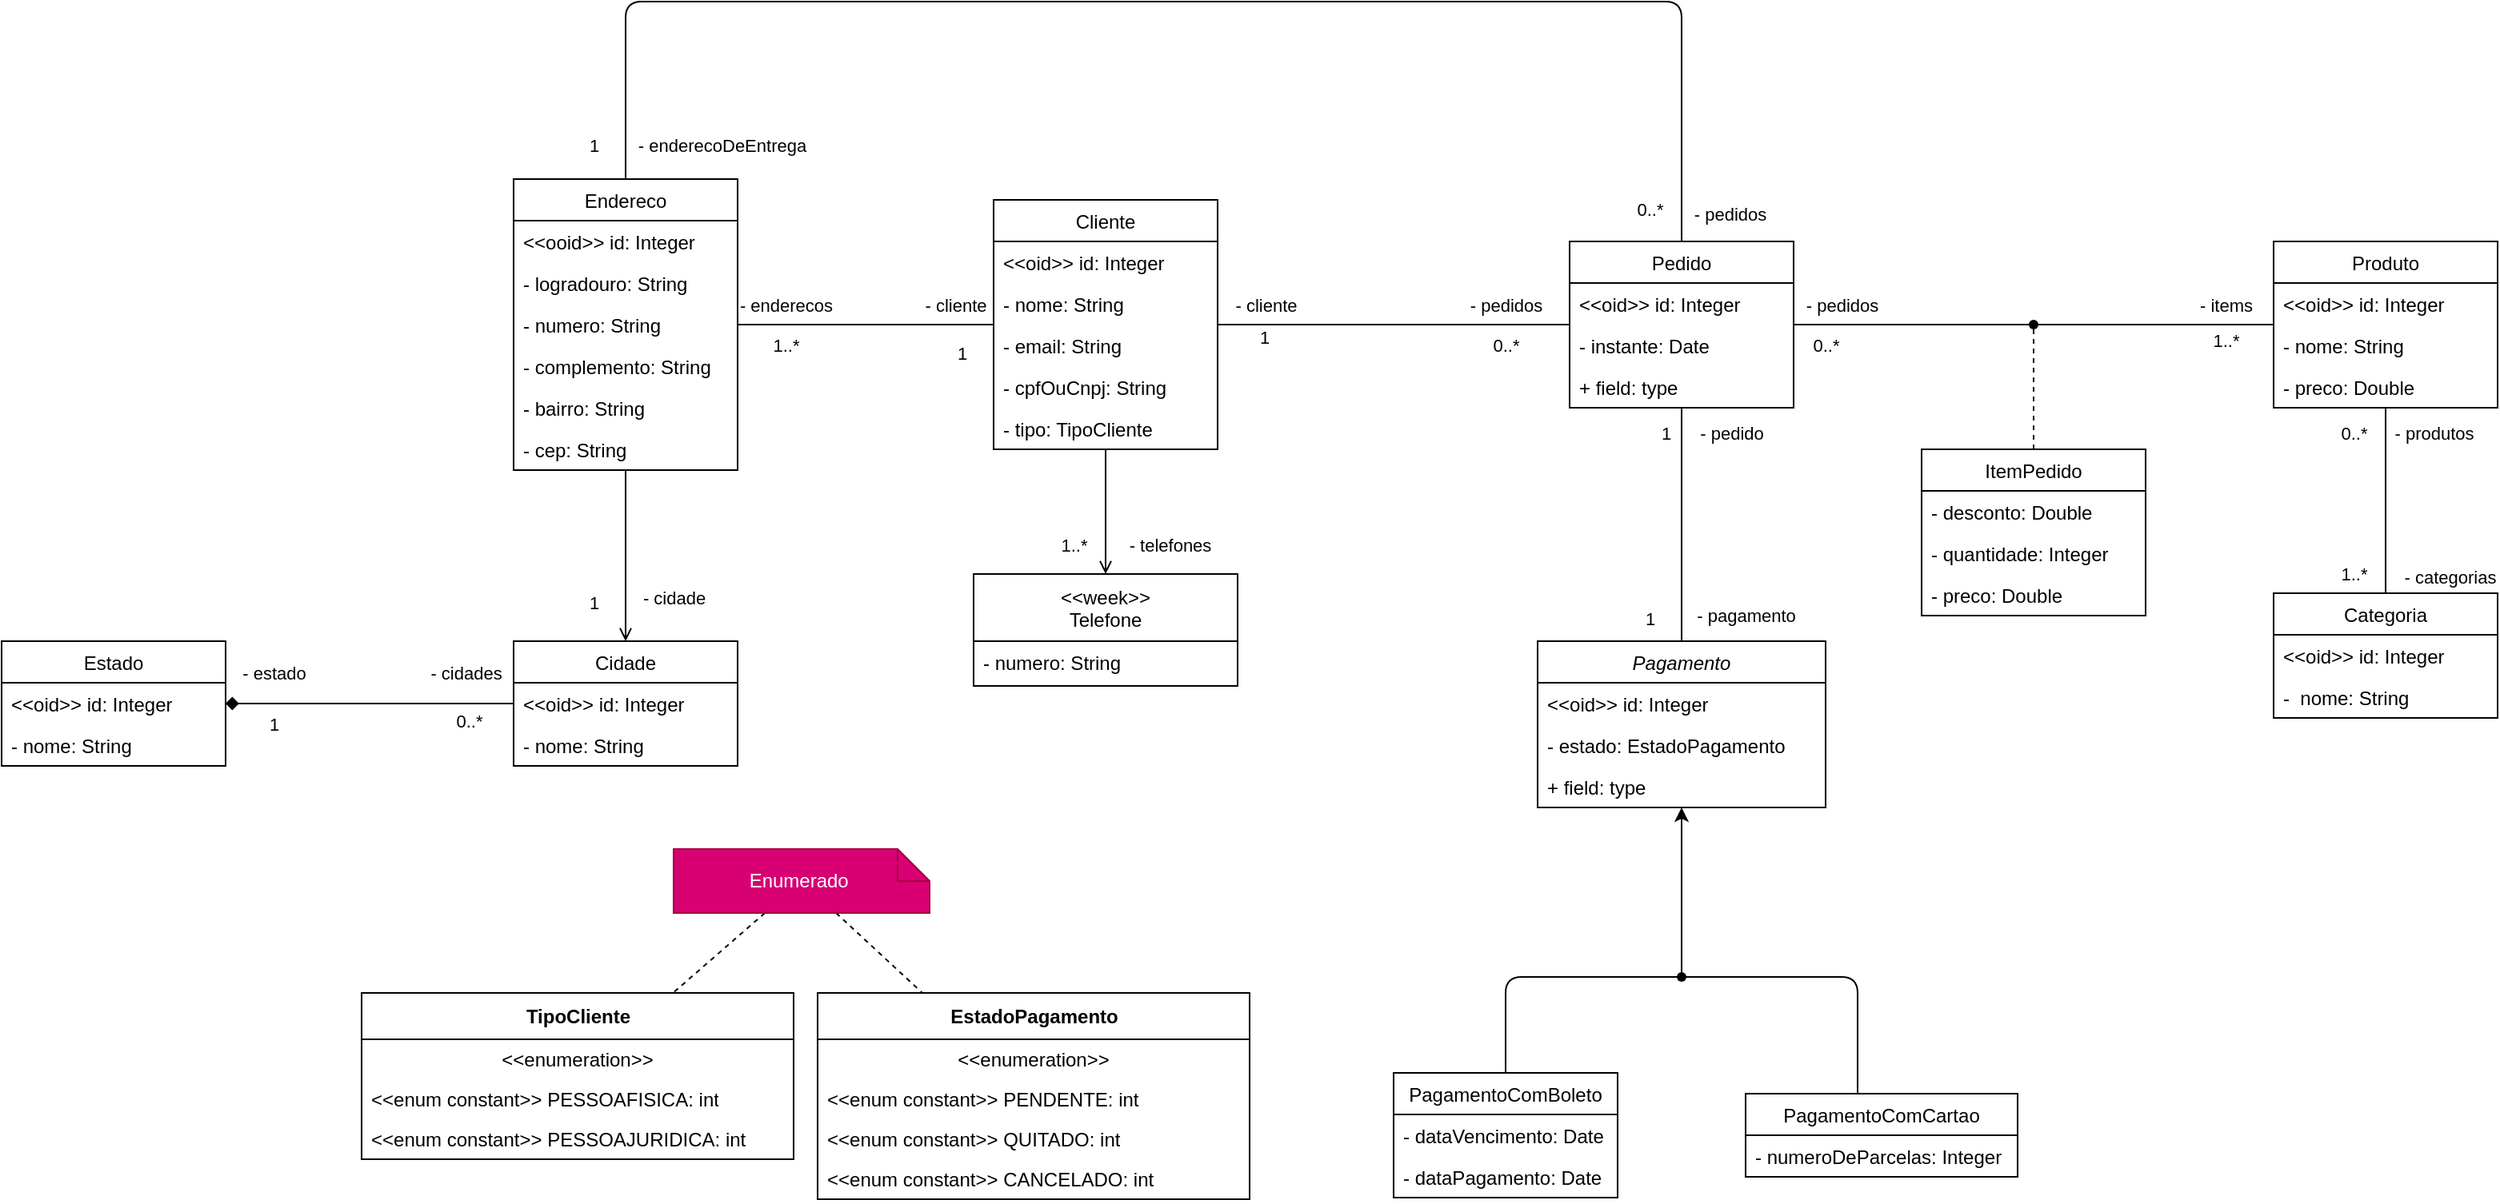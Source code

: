 <mxfile>
    <diagram id="sCmOxleBfpJv9MgLt6SQ" name="Page-1">
        <mxGraphModel dx="2032" dy="867" grid="1" gridSize="10" guides="1" tooltips="1" connect="1" arrows="1" fold="1" page="0" pageScale="1" pageWidth="1100" pageHeight="850" math="0" shadow="0">
            <root>
                <mxCell id="0"/>
                <mxCell id="1" parent="0"/>
                <mxCell id="15" style="edgeStyle=none;html=1;endArrow=none;endFill=0;" parent="1" source="2" target="14" edge="1">
                    <mxGeometry relative="1" as="geometry"/>
                </mxCell>
                <mxCell id="37" value="0..*" style="edgeLabel;html=1;align=center;verticalAlign=middle;resizable=0;points=[];" parent="15" vertex="1" connectable="0">
                    <mxGeometry x="-0.787" y="-1" relative="1" as="geometry">
                        <mxPoint x="4" y="12" as="offset"/>
                    </mxGeometry>
                </mxCell>
                <mxCell id="38" value="- pedidos" style="edgeLabel;html=1;align=center;verticalAlign=middle;resizable=0;points=[];" parent="15" vertex="1" connectable="0">
                    <mxGeometry x="-0.787" y="1" relative="1" as="geometry">
                        <mxPoint x="14" y="-11" as="offset"/>
                    </mxGeometry>
                </mxCell>
                <mxCell id="83" style="edgeStyle=orthogonalEdgeStyle;html=1;endArrow=none;endFill=0;" parent="1" source="2" target="55" edge="1">
                    <mxGeometry relative="1" as="geometry">
                        <Array as="points">
                            <mxPoint x="150" y="-70"/>
                            <mxPoint x="-510" y="-70"/>
                        </Array>
                    </mxGeometry>
                </mxCell>
                <mxCell id="84" value="1" style="edgeLabel;html=1;align=center;verticalAlign=middle;resizable=0;points=[];" parent="83" vertex="1" connectable="0">
                    <mxGeometry x="0.967" y="2" relative="1" as="geometry">
                        <mxPoint x="-22" y="-6" as="offset"/>
                    </mxGeometry>
                </mxCell>
                <mxCell id="85" value="- enderecoDeEntrega" style="edgeLabel;html=1;align=center;verticalAlign=middle;resizable=0;points=[];" parent="83" vertex="1" connectable="0">
                    <mxGeometry x="0.959" y="2" relative="1" as="geometry">
                        <mxPoint x="58" y="-2" as="offset"/>
                    </mxGeometry>
                </mxCell>
                <mxCell id="86" value="0..*" style="edgeLabel;html=1;align=center;verticalAlign=middle;resizable=0;points=[];" parent="83" vertex="1" connectable="0">
                    <mxGeometry x="-0.957" relative="1" as="geometry">
                        <mxPoint x="-20" as="offset"/>
                    </mxGeometry>
                </mxCell>
                <mxCell id="87" value="- pedidos" style="edgeLabel;html=1;align=center;verticalAlign=middle;resizable=0;points=[];" parent="83" vertex="1" connectable="0">
                    <mxGeometry x="-0.963" y="-2" relative="1" as="geometry">
                        <mxPoint x="28" as="offset"/>
                    </mxGeometry>
                </mxCell>
                <mxCell id="2" value="Pedido" style="swimlane;fontStyle=0;childLayout=stackLayout;horizontal=1;startSize=26;fillColor=none;horizontalStack=0;resizeParent=1;resizeParentMax=0;resizeLast=0;collapsible=1;marginBottom=0;" parent="1" vertex="1">
                    <mxGeometry x="80" y="80" width="140" height="104" as="geometry"/>
                </mxCell>
                <mxCell id="3" value="&lt;&lt;oid&gt;&gt; id: Integer" style="text;strokeColor=none;fillColor=none;align=left;verticalAlign=top;spacingLeft=4;spacingRight=4;overflow=hidden;rotatable=0;points=[[0,0.5],[1,0.5]];portConstraint=eastwest;" parent="2" vertex="1">
                    <mxGeometry y="26" width="140" height="26" as="geometry"/>
                </mxCell>
                <mxCell id="4" value="- instante: Date" style="text;strokeColor=none;fillColor=none;align=left;verticalAlign=top;spacingLeft=4;spacingRight=4;overflow=hidden;rotatable=0;points=[[0,0.5],[1,0.5]];portConstraint=eastwest;" parent="2" vertex="1">
                    <mxGeometry y="52" width="140" height="26" as="geometry"/>
                </mxCell>
                <mxCell id="5" value="+ field: type" style="text;strokeColor=none;fillColor=none;align=left;verticalAlign=top;spacingLeft=4;spacingRight=4;overflow=hidden;rotatable=0;points=[[0,0.5],[1,0.5]];portConstraint=eastwest;" parent="2" vertex="1">
                    <mxGeometry y="78" width="140" height="26" as="geometry"/>
                </mxCell>
                <mxCell id="16" style="edgeStyle=none;html=1;entryX=0.8;entryY=0.5;entryDx=0;entryDy=0;entryPerimeter=0;endArrow=none;endFill=0;" parent="1" source="6" target="14" edge="1">
                    <mxGeometry relative="1" as="geometry"/>
                </mxCell>
                <mxCell id="39" value="1..*" style="edgeLabel;html=1;align=center;verticalAlign=middle;resizable=0;points=[];" parent="16" vertex="1" connectable="0">
                    <mxGeometry x="-0.733" y="-1" relative="1" as="geometry">
                        <mxPoint x="-10" y="11" as="offset"/>
                    </mxGeometry>
                </mxCell>
                <mxCell id="40" value="- items" style="edgeLabel;html=1;align=center;verticalAlign=middle;resizable=0;points=[];" parent="16" vertex="1" connectable="0">
                    <mxGeometry x="-0.373" y="-3" relative="1" as="geometry">
                        <mxPoint x="17" y="-9" as="offset"/>
                    </mxGeometry>
                </mxCell>
                <mxCell id="23" style="edgeStyle=none;html=1;endArrow=none;endFill=0;" parent="1" source="6" target="19" edge="1">
                    <mxGeometry relative="1" as="geometry"/>
                </mxCell>
                <mxCell id="24" value="1..*" style="edgeLabel;html=1;align=center;verticalAlign=middle;resizable=0;points=[];" parent="23" vertex="1" connectable="0">
                    <mxGeometry x="0.759" relative="1" as="geometry">
                        <mxPoint x="-20" y="2" as="offset"/>
                    </mxGeometry>
                </mxCell>
                <mxCell id="25" value="- categorias" style="edgeLabel;html=1;align=center;verticalAlign=middle;resizable=0;points=[];" parent="23" vertex="1" connectable="0">
                    <mxGeometry x="0.517" y="1" relative="1" as="geometry">
                        <mxPoint x="39" y="18" as="offset"/>
                    </mxGeometry>
                </mxCell>
                <mxCell id="26" value="0..*" style="edgeLabel;html=1;align=center;verticalAlign=middle;resizable=0;points=[];" parent="23" vertex="1" connectable="0">
                    <mxGeometry x="-0.724" relative="1" as="geometry">
                        <mxPoint x="-20" as="offset"/>
                    </mxGeometry>
                </mxCell>
                <mxCell id="27" value="- produtos" style="edgeLabel;html=1;align=center;verticalAlign=middle;resizable=0;points=[];" parent="23" vertex="1" connectable="0">
                    <mxGeometry x="-0.672" y="5" relative="1" as="geometry">
                        <mxPoint x="25" y="-3" as="offset"/>
                    </mxGeometry>
                </mxCell>
                <mxCell id="6" value="Produto" style="swimlane;fontStyle=0;childLayout=stackLayout;horizontal=1;startSize=26;fillColor=none;horizontalStack=0;resizeParent=1;resizeParentMax=0;resizeLast=0;collapsible=1;marginBottom=0;" parent="1" vertex="1">
                    <mxGeometry x="520" y="80" width="140" height="104" as="geometry"/>
                </mxCell>
                <mxCell id="7" value="&lt;&lt;oid&gt;&gt; id: Integer" style="text;strokeColor=none;fillColor=none;align=left;verticalAlign=top;spacingLeft=4;spacingRight=4;overflow=hidden;rotatable=0;points=[[0,0.5],[1,0.5]];portConstraint=eastwest;" parent="6" vertex="1">
                    <mxGeometry y="26" width="140" height="26" as="geometry"/>
                </mxCell>
                <mxCell id="8" value="- nome: String" style="text;strokeColor=none;fillColor=none;align=left;verticalAlign=top;spacingLeft=4;spacingRight=4;overflow=hidden;rotatable=0;points=[[0,0.5],[1,0.5]];portConstraint=eastwest;" parent="6" vertex="1">
                    <mxGeometry y="52" width="140" height="26" as="geometry"/>
                </mxCell>
                <mxCell id="9" value="- preco: Double" style="text;strokeColor=none;fillColor=none;align=left;verticalAlign=top;spacingLeft=4;spacingRight=4;overflow=hidden;rotatable=0;points=[[0,0.5],[1,0.5]];portConstraint=eastwest;" parent="6" vertex="1">
                    <mxGeometry y="78" width="140" height="26" as="geometry"/>
                </mxCell>
                <mxCell id="17" style="edgeStyle=none;html=1;entryX=0.4;entryY=0.75;entryDx=0;entryDy=0;entryPerimeter=0;endArrow=none;endFill=0;dashed=1;" parent="1" source="10" target="14" edge="1">
                    <mxGeometry relative="1" as="geometry"/>
                </mxCell>
                <mxCell id="10" value="ItemPedido" style="swimlane;fontStyle=0;childLayout=stackLayout;horizontal=1;startSize=26;fillColor=none;horizontalStack=0;resizeParent=1;resizeParentMax=0;resizeLast=0;collapsible=1;marginBottom=0;" parent="1" vertex="1">
                    <mxGeometry x="300" y="210" width="140" height="104" as="geometry"/>
                </mxCell>
                <mxCell id="11" value="- desconto: Double" style="text;strokeColor=none;fillColor=none;align=left;verticalAlign=top;spacingLeft=4;spacingRight=4;overflow=hidden;rotatable=0;points=[[0,0.5],[1,0.5]];portConstraint=eastwest;" parent="10" vertex="1">
                    <mxGeometry y="26" width="140" height="26" as="geometry"/>
                </mxCell>
                <mxCell id="18" value="- quantidade: Integer" style="text;strokeColor=none;fillColor=none;align=left;verticalAlign=top;spacingLeft=4;spacingRight=4;overflow=hidden;rotatable=0;points=[[0,0.5],[1,0.5]];portConstraint=eastwest;" parent="10" vertex="1">
                    <mxGeometry y="52" width="140" height="26" as="geometry"/>
                </mxCell>
                <mxCell id="112" value="- preco: Double" style="text;strokeColor=none;fillColor=none;align=left;verticalAlign=top;spacingLeft=4;spacingRight=4;overflow=hidden;rotatable=0;points=[[0,0.5],[1,0.5]];portConstraint=eastwest;" parent="10" vertex="1">
                    <mxGeometry y="78" width="140" height="26" as="geometry"/>
                </mxCell>
                <mxCell id="14" value="" style="shape=waypoint;sketch=0;fillStyle=solid;size=6;pointerEvents=1;points=[];fillColor=none;resizable=0;rotatable=0;perimeter=centerPerimeter;snapToPoint=1;" parent="1" vertex="1">
                    <mxGeometry x="360" y="122" width="20" height="20" as="geometry"/>
                </mxCell>
                <mxCell id="19" value="Categoria" style="swimlane;fontStyle=0;childLayout=stackLayout;horizontal=1;startSize=26;fillColor=none;horizontalStack=0;resizeParent=1;resizeParentMax=0;resizeLast=0;collapsible=1;marginBottom=0;" parent="1" vertex="1">
                    <mxGeometry x="520" y="300" width="140" height="78" as="geometry"/>
                </mxCell>
                <mxCell id="20" value="&lt;&lt;oid&gt;&gt; id: Integer" style="text;strokeColor=none;fillColor=none;align=left;verticalAlign=top;spacingLeft=4;spacingRight=4;overflow=hidden;rotatable=0;points=[[0,0.5],[1,0.5]];portConstraint=eastwest;" parent="19" vertex="1">
                    <mxGeometry y="26" width="140" height="26" as="geometry"/>
                </mxCell>
                <mxCell id="21" value="-  nome: String" style="text;strokeColor=none;fillColor=none;align=left;verticalAlign=top;spacingLeft=4;spacingRight=4;overflow=hidden;rotatable=0;points=[[0,0.5],[1,0.5]];portConstraint=eastwest;" parent="19" vertex="1">
                    <mxGeometry y="52" width="140" height="26" as="geometry"/>
                </mxCell>
                <mxCell id="32" style="edgeStyle=none;html=1;endArrow=none;endFill=0;" parent="1" source="28" target="2" edge="1">
                    <mxGeometry relative="1" as="geometry"/>
                </mxCell>
                <mxCell id="33" value="0..*" style="edgeLabel;html=1;align=center;verticalAlign=middle;resizable=0;points=[];" parent="32" vertex="1" connectable="0">
                    <mxGeometry x="0.636" relative="1" as="geometry">
                        <mxPoint y="13" as="offset"/>
                    </mxGeometry>
                </mxCell>
                <mxCell id="34" value="- pedidos" style="edgeLabel;html=1;align=center;verticalAlign=middle;resizable=0;points=[];" parent="32" vertex="1" connectable="0">
                    <mxGeometry x="0.636" y="3" relative="1" as="geometry">
                        <mxPoint y="-9" as="offset"/>
                    </mxGeometry>
                </mxCell>
                <mxCell id="35" value="- cliente" style="edgeLabel;html=1;align=center;verticalAlign=middle;resizable=0;points=[];" parent="32" vertex="1" connectable="0">
                    <mxGeometry x="-0.864" y="-1" relative="1" as="geometry">
                        <mxPoint x="15" y="-13" as="offset"/>
                    </mxGeometry>
                </mxCell>
                <mxCell id="36" value="1" style="edgeLabel;html=1;align=center;verticalAlign=middle;resizable=0;points=[];" parent="32" vertex="1" connectable="0">
                    <mxGeometry x="-0.736" relative="1" as="geometry">
                        <mxPoint y="8" as="offset"/>
                    </mxGeometry>
                </mxCell>
                <mxCell id="51" style="edgeStyle=none;html=1;endArrow=open;endFill=0;" parent="1" source="28" target="47" edge="1">
                    <mxGeometry relative="1" as="geometry"/>
                </mxCell>
                <mxCell id="53" value="- telefones" style="edgeLabel;html=1;align=center;verticalAlign=middle;resizable=0;points=[];" parent="51" vertex="1" connectable="0">
                    <mxGeometry x="0.641" y="2" relative="1" as="geometry">
                        <mxPoint x="38" y="-4" as="offset"/>
                    </mxGeometry>
                </mxCell>
                <mxCell id="54" value="1..*" style="edgeLabel;html=1;align=center;verticalAlign=middle;resizable=0;points=[];" parent="51" vertex="1" connectable="0">
                    <mxGeometry x="0.333" y="2" relative="1" as="geometry">
                        <mxPoint x="-22" y="8" as="offset"/>
                    </mxGeometry>
                </mxCell>
                <mxCell id="62" style="edgeStyle=none;html=1;endArrow=none;endFill=0;" parent="1" source="28" target="55" edge="1">
                    <mxGeometry relative="1" as="geometry"/>
                </mxCell>
                <mxCell id="79" value="1..*" style="edgeLabel;html=1;align=center;verticalAlign=middle;resizable=0;points=[];" parent="62" vertex="1" connectable="0">
                    <mxGeometry x="0.787" y="1" relative="1" as="geometry">
                        <mxPoint x="13" y="12" as="offset"/>
                    </mxGeometry>
                </mxCell>
                <mxCell id="80" value="- enderecos" style="edgeLabel;html=1;align=center;verticalAlign=middle;resizable=0;points=[];" parent="62" vertex="1" connectable="0">
                    <mxGeometry x="0.762" y="-2" relative="1" as="geometry">
                        <mxPoint x="11" y="-10" as="offset"/>
                    </mxGeometry>
                </mxCell>
                <mxCell id="81" value="1" style="edgeLabel;html=1;align=center;verticalAlign=middle;resizable=0;points=[];" parent="62" vertex="1" connectable="0">
                    <mxGeometry x="-0.75" y="2" relative="1" as="geometry">
                        <mxPoint y="16" as="offset"/>
                    </mxGeometry>
                </mxCell>
                <mxCell id="82" value="- cliente" style="edgeLabel;html=1;align=center;verticalAlign=middle;resizable=0;points=[];" parent="62" vertex="1" connectable="0">
                    <mxGeometry x="-0.7" y="2" relative="1" as="geometry">
                        <mxPoint y="-14" as="offset"/>
                    </mxGeometry>
                </mxCell>
                <mxCell id="28" value="Cliente" style="swimlane;fontStyle=0;childLayout=stackLayout;horizontal=1;startSize=26;fillColor=none;horizontalStack=0;resizeParent=1;resizeParentMax=0;resizeLast=0;collapsible=1;marginBottom=0;" parent="1" vertex="1">
                    <mxGeometry x="-280" y="54" width="140" height="156" as="geometry"/>
                </mxCell>
                <mxCell id="29" value="&lt;&lt;oid&gt;&gt; id: Integer" style="text;strokeColor=none;fillColor=none;align=left;verticalAlign=top;spacingLeft=4;spacingRight=4;overflow=hidden;rotatable=0;points=[[0,0.5],[1,0.5]];portConstraint=eastwest;" parent="28" vertex="1">
                    <mxGeometry y="26" width="140" height="26" as="geometry"/>
                </mxCell>
                <mxCell id="30" value="- nome: String" style="text;strokeColor=none;fillColor=none;align=left;verticalAlign=top;spacingLeft=4;spacingRight=4;overflow=hidden;rotatable=0;points=[[0,0.5],[1,0.5]];portConstraint=eastwest;" parent="28" vertex="1">
                    <mxGeometry y="52" width="140" height="26" as="geometry"/>
                </mxCell>
                <mxCell id="31" value="- email: String" style="text;strokeColor=none;fillColor=none;align=left;verticalAlign=top;spacingLeft=4;spacingRight=4;overflow=hidden;rotatable=0;points=[[0,0.5],[1,0.5]];portConstraint=eastwest;" parent="28" vertex="1">
                    <mxGeometry y="78" width="140" height="26" as="geometry"/>
                </mxCell>
                <mxCell id="42" value="- cpfOuCnpj: String" style="text;strokeColor=none;fillColor=none;align=left;verticalAlign=top;spacingLeft=4;spacingRight=4;overflow=hidden;rotatable=0;points=[[0,0.5],[1,0.5]];portConstraint=eastwest;" parent="28" vertex="1">
                    <mxGeometry y="104" width="140" height="26" as="geometry"/>
                </mxCell>
                <mxCell id="41" value="- tipo: TipoCliente" style="text;strokeColor=none;fillColor=none;align=left;verticalAlign=top;spacingLeft=4;spacingRight=4;overflow=hidden;rotatable=0;points=[[0,0.5],[1,0.5]];portConstraint=eastwest;" parent="28" vertex="1">
                    <mxGeometry y="130" width="140" height="26" as="geometry"/>
                </mxCell>
                <mxCell id="43" value="TipoCliente" style="swimlane;fontStyle=1;align=center;verticalAlign=middle;childLayout=stackLayout;horizontal=1;startSize=29;horizontalStack=0;resizeParent=1;resizeParentMax=0;resizeLast=0;collapsible=0;marginBottom=0;html=1;" parent="1" vertex="1">
                    <mxGeometry x="-675" y="550" width="270" height="104" as="geometry"/>
                </mxCell>
                <mxCell id="44" value="&amp;lt;&amp;lt;enumeration&amp;gt;&amp;gt;" style="text;html=1;strokeColor=none;fillColor=none;align=center;verticalAlign=middle;spacingLeft=4;spacingRight=4;overflow=hidden;rotatable=0;points=[[0,0.5],[1,0.5]];portConstraint=eastwest;" parent="43" vertex="1">
                    <mxGeometry y="29" width="270" height="25" as="geometry"/>
                </mxCell>
                <mxCell id="45" value="&amp;lt;&amp;lt;enum constant&amp;gt;&amp;gt; PESSOAFISICA: int" style="text;html=1;strokeColor=none;fillColor=none;align=left;verticalAlign=middle;spacingLeft=4;spacingRight=4;overflow=hidden;rotatable=0;points=[[0,0.5],[1,0.5]];portConstraint=eastwest;" parent="43" vertex="1">
                    <mxGeometry y="54" width="270" height="25" as="geometry"/>
                </mxCell>
                <mxCell id="46" value="&amp;lt;&amp;lt;enum constant&amp;gt;&amp;gt; PESSOAJURIDICA: int" style="text;html=1;strokeColor=none;fillColor=none;align=left;verticalAlign=middle;spacingLeft=4;spacingRight=4;overflow=hidden;rotatable=0;points=[[0,0.5],[1,0.5]];portConstraint=eastwest;" parent="43" vertex="1">
                    <mxGeometry y="79" width="270" height="25" as="geometry"/>
                </mxCell>
                <mxCell id="47" value="&lt;&lt;week&gt;&gt;&#10;Telefone" style="swimlane;fontStyle=0;childLayout=stackLayout;horizontal=1;startSize=42;fillColor=none;horizontalStack=0;resizeParent=1;resizeParentMax=0;resizeLast=0;collapsible=1;marginBottom=0;" parent="1" vertex="1">
                    <mxGeometry x="-292.5" y="288" width="165" height="70" as="geometry"/>
                </mxCell>
                <mxCell id="48" value="- numero: String" style="text;strokeColor=none;fillColor=none;align=left;verticalAlign=top;spacingLeft=4;spacingRight=4;overflow=hidden;rotatable=0;points=[[0,0.5],[1,0.5]];portConstraint=eastwest;" parent="47" vertex="1">
                    <mxGeometry y="42" width="165" height="28" as="geometry"/>
                </mxCell>
                <mxCell id="70" style="edgeStyle=none;html=1;endArrow=open;endFill=0;" parent="1" source="55" target="63" edge="1">
                    <mxGeometry relative="1" as="geometry"/>
                </mxCell>
                <mxCell id="73" value="1" style="edgeLabel;html=1;align=center;verticalAlign=middle;resizable=0;points=[];" parent="70" vertex="1" connectable="0">
                    <mxGeometry x="0.551" relative="1" as="geometry">
                        <mxPoint x="-20" as="offset"/>
                    </mxGeometry>
                </mxCell>
                <mxCell id="74" value="- cidade" style="edgeLabel;html=1;align=center;verticalAlign=middle;resizable=0;points=[];" parent="70" vertex="1" connectable="0">
                    <mxGeometry x="0.495" y="2" relative="1" as="geometry">
                        <mxPoint x="28" as="offset"/>
                    </mxGeometry>
                </mxCell>
                <mxCell id="55" value="Endereco" style="swimlane;fontStyle=0;childLayout=stackLayout;horizontal=1;startSize=26;fillColor=none;horizontalStack=0;resizeParent=1;resizeParentMax=0;resizeLast=0;collapsible=1;marginBottom=0;" parent="1" vertex="1">
                    <mxGeometry x="-580" y="41" width="140" height="182" as="geometry"/>
                </mxCell>
                <mxCell id="56" value="&lt;&lt;ooid&gt;&gt; id: Integer" style="text;strokeColor=none;fillColor=none;align=left;verticalAlign=top;spacingLeft=4;spacingRight=4;overflow=hidden;rotatable=0;points=[[0,0.5],[1,0.5]];portConstraint=eastwest;" parent="55" vertex="1">
                    <mxGeometry y="26" width="140" height="26" as="geometry"/>
                </mxCell>
                <mxCell id="57" value="- logradouro: String" style="text;strokeColor=none;fillColor=none;align=left;verticalAlign=top;spacingLeft=4;spacingRight=4;overflow=hidden;rotatable=0;points=[[0,0.5],[1,0.5]];portConstraint=eastwest;" parent="55" vertex="1">
                    <mxGeometry y="52" width="140" height="26" as="geometry"/>
                </mxCell>
                <mxCell id="58" value="- numero: String" style="text;strokeColor=none;fillColor=none;align=left;verticalAlign=top;spacingLeft=4;spacingRight=4;overflow=hidden;rotatable=0;points=[[0,0.5],[1,0.5]];portConstraint=eastwest;" parent="55" vertex="1">
                    <mxGeometry y="78" width="140" height="26" as="geometry"/>
                </mxCell>
                <mxCell id="61" value="- complemento: String" style="text;strokeColor=none;fillColor=none;align=left;verticalAlign=top;spacingLeft=4;spacingRight=4;overflow=hidden;rotatable=0;points=[[0,0.5],[1,0.5]];portConstraint=eastwest;" parent="55" vertex="1">
                    <mxGeometry y="104" width="140" height="26" as="geometry"/>
                </mxCell>
                <mxCell id="60" value="- bairro: String" style="text;strokeColor=none;fillColor=none;align=left;verticalAlign=top;spacingLeft=4;spacingRight=4;overflow=hidden;rotatable=0;points=[[0,0.5],[1,0.5]];portConstraint=eastwest;" parent="55" vertex="1">
                    <mxGeometry y="130" width="140" height="26" as="geometry"/>
                </mxCell>
                <mxCell id="59" value="- cep: String" style="text;strokeColor=none;fillColor=none;align=left;verticalAlign=top;spacingLeft=4;spacingRight=4;overflow=hidden;rotatable=0;points=[[0,0.5],[1,0.5]];portConstraint=eastwest;" parent="55" vertex="1">
                    <mxGeometry y="156" width="140" height="26" as="geometry"/>
                </mxCell>
                <mxCell id="72" style="edgeStyle=none;html=1;endArrow=diamond;endFill=1;" parent="1" source="63" target="67" edge="1">
                    <mxGeometry relative="1" as="geometry"/>
                </mxCell>
                <mxCell id="75" value="1" style="edgeLabel;html=1;align=center;verticalAlign=middle;resizable=0;points=[];" parent="72" vertex="1" connectable="0">
                    <mxGeometry x="0.822" y="4" relative="1" as="geometry">
                        <mxPoint x="14" y="9" as="offset"/>
                    </mxGeometry>
                </mxCell>
                <mxCell id="76" value="- estado" style="edgeLabel;html=1;align=center;verticalAlign=middle;resizable=0;points=[];" parent="72" vertex="1" connectable="0">
                    <mxGeometry x="0.756" y="2" relative="1" as="geometry">
                        <mxPoint x="8" y="-21" as="offset"/>
                    </mxGeometry>
                </mxCell>
                <mxCell id="77" value="- cidades" style="edgeLabel;html=1;align=center;verticalAlign=middle;resizable=0;points=[];" parent="72" vertex="1" connectable="0">
                    <mxGeometry x="-0.789" y="1" relative="1" as="geometry">
                        <mxPoint x="-11" y="-20" as="offset"/>
                    </mxGeometry>
                </mxCell>
                <mxCell id="78" value="0..*" style="edgeLabel;html=1;align=center;verticalAlign=middle;resizable=0;points=[];" parent="72" vertex="1" connectable="0">
                    <mxGeometry x="-0.689" y="2" relative="1" as="geometry">
                        <mxPoint y="9" as="offset"/>
                    </mxGeometry>
                </mxCell>
                <mxCell id="63" value="Cidade" style="swimlane;fontStyle=0;childLayout=stackLayout;horizontal=1;startSize=26;fillColor=none;horizontalStack=0;resizeParent=1;resizeParentMax=0;resizeLast=0;collapsible=1;marginBottom=0;" parent="1" vertex="1">
                    <mxGeometry x="-580" y="330" width="140" height="78" as="geometry"/>
                </mxCell>
                <mxCell id="64" value="&lt;&lt;oid&gt;&gt; id: Integer" style="text;strokeColor=none;fillColor=none;align=left;verticalAlign=top;spacingLeft=4;spacingRight=4;overflow=hidden;rotatable=0;points=[[0,0.5],[1,0.5]];portConstraint=eastwest;" parent="63" vertex="1">
                    <mxGeometry y="26" width="140" height="26" as="geometry"/>
                </mxCell>
                <mxCell id="65" value="- nome: String" style="text;strokeColor=none;fillColor=none;align=left;verticalAlign=top;spacingLeft=4;spacingRight=4;overflow=hidden;rotatable=0;points=[[0,0.5],[1,0.5]];portConstraint=eastwest;" parent="63" vertex="1">
                    <mxGeometry y="52" width="140" height="26" as="geometry"/>
                </mxCell>
                <mxCell id="67" value="Estado" style="swimlane;fontStyle=0;childLayout=stackLayout;horizontal=1;startSize=26;fillColor=none;horizontalStack=0;resizeParent=1;resizeParentMax=0;resizeLast=0;collapsible=1;marginBottom=0;" parent="1" vertex="1">
                    <mxGeometry x="-900" y="330" width="140" height="78" as="geometry"/>
                </mxCell>
                <mxCell id="68" value="&lt;&lt;oid&gt;&gt; id: Integer" style="text;strokeColor=none;fillColor=none;align=left;verticalAlign=top;spacingLeft=4;spacingRight=4;overflow=hidden;rotatable=0;points=[[0,0.5],[1,0.5]];portConstraint=eastwest;" parent="67" vertex="1">
                    <mxGeometry y="26" width="140" height="26" as="geometry"/>
                </mxCell>
                <mxCell id="69" value="- nome: String" style="text;strokeColor=none;fillColor=none;align=left;verticalAlign=top;spacingLeft=4;spacingRight=4;overflow=hidden;rotatable=0;points=[[0,0.5],[1,0.5]];portConstraint=eastwest;" parent="67" vertex="1">
                    <mxGeometry y="52" width="140" height="26" as="geometry"/>
                </mxCell>
                <mxCell id="90" style="html=1;endArrow=none;endFill=0;dashed=1;" parent="1" source="89" target="43" edge="1">
                    <mxGeometry relative="1" as="geometry"/>
                </mxCell>
                <mxCell id="117" style="html=1;endArrow=none;endFill=0;dashed=1;" parent="1" source="89" target="113" edge="1">
                    <mxGeometry relative="1" as="geometry"/>
                </mxCell>
                <mxCell id="89" value="Enumerado&amp;nbsp;" style="shape=note;size=20;whiteSpace=wrap;html=1;fillColor=#d80073;fontColor=#ffffff;strokeColor=#A50040;" parent="1" vertex="1">
                    <mxGeometry x="-480" y="460" width="160" height="40" as="geometry"/>
                </mxCell>
                <mxCell id="95" style="edgeStyle=none;html=1;endArrow=none;endFill=0;" parent="1" source="91" target="2" edge="1">
                    <mxGeometry relative="1" as="geometry"/>
                </mxCell>
                <mxCell id="96" value="1" style="edgeLabel;html=1;align=center;verticalAlign=middle;resizable=0;points=[];" parent="95" vertex="1" connectable="0">
                    <mxGeometry x="0.814" y="-2" relative="1" as="geometry">
                        <mxPoint x="-12" y="2" as="offset"/>
                    </mxGeometry>
                </mxCell>
                <mxCell id="97" value="- pedido" style="edgeLabel;html=1;align=center;verticalAlign=middle;resizable=0;points=[];" parent="95" vertex="1" connectable="0">
                    <mxGeometry x="0.79" y="-2" relative="1" as="geometry">
                        <mxPoint x="29" as="offset"/>
                    </mxGeometry>
                </mxCell>
                <mxCell id="98" value="1" style="edgeLabel;html=1;align=center;verticalAlign=middle;resizable=0;points=[];" parent="95" vertex="1" connectable="0">
                    <mxGeometry x="-0.808" relative="1" as="geometry">
                        <mxPoint x="-20" as="offset"/>
                    </mxGeometry>
                </mxCell>
                <mxCell id="99" value="- pagamento" style="edgeLabel;html=1;align=center;verticalAlign=middle;resizable=0;points=[];" parent="95" vertex="1" connectable="0">
                    <mxGeometry x="-0.781" y="-1" relative="1" as="geometry">
                        <mxPoint x="39" as="offset"/>
                    </mxGeometry>
                </mxCell>
                <mxCell id="91" value="Pagamento" style="swimlane;fontStyle=2;childLayout=stackLayout;horizontal=1;startSize=26;fillColor=none;horizontalStack=0;resizeParent=1;resizeParentMax=0;resizeLast=0;collapsible=1;marginBottom=0;" parent="1" vertex="1">
                    <mxGeometry x="60" y="330" width="180" height="104" as="geometry"/>
                </mxCell>
                <mxCell id="92" value="&lt;&lt;oid&gt;&gt; id: Integer" style="text;strokeColor=none;fillColor=none;align=left;verticalAlign=top;spacingLeft=4;spacingRight=4;overflow=hidden;rotatable=0;points=[[0,0.5],[1,0.5]];portConstraint=eastwest;" parent="91" vertex="1">
                    <mxGeometry y="26" width="180" height="26" as="geometry"/>
                </mxCell>
                <mxCell id="93" value="- estado: EstadoPagamento" style="text;strokeColor=none;fillColor=none;align=left;verticalAlign=top;spacingLeft=4;spacingRight=4;overflow=hidden;rotatable=0;points=[[0,0.5],[1,0.5]];portConstraint=eastwest;" parent="91" vertex="1">
                    <mxGeometry y="52" width="180" height="26" as="geometry"/>
                </mxCell>
                <mxCell id="94" value="+ field: type" style="text;strokeColor=none;fillColor=none;align=left;verticalAlign=top;spacingLeft=4;spacingRight=4;overflow=hidden;rotatable=0;points=[[0,0.5],[1,0.5]];portConstraint=eastwest;" parent="91" vertex="1">
                    <mxGeometry y="78" width="180" height="26" as="geometry"/>
                </mxCell>
                <mxCell id="111" style="edgeStyle=none;html=1;endArrow=classic;endFill=1;" parent="1" source="100" target="91" edge="1">
                    <mxGeometry relative="1" as="geometry"/>
                </mxCell>
                <mxCell id="100" value="" style="shape=waypoint;sketch=0;fillStyle=solid;size=6;pointerEvents=1;points=[];fillColor=none;resizable=0;rotatable=0;perimeter=centerPerimeter;snapToPoint=1;" parent="1" vertex="1">
                    <mxGeometry x="140" y="530" width="20" height="20" as="geometry"/>
                </mxCell>
                <mxCell id="109" style="edgeStyle=orthogonalEdgeStyle;html=1;entryX=0.4;entryY=1.05;entryDx=0;entryDy=0;entryPerimeter=0;endArrow=none;endFill=0;" parent="1" source="101" target="100" edge="1">
                    <mxGeometry relative="1" as="geometry">
                        <Array as="points">
                            <mxPoint x="40" y="540"/>
                        </Array>
                    </mxGeometry>
                </mxCell>
                <mxCell id="101" value="PagamentoComBoleto" style="swimlane;fontStyle=0;childLayout=stackLayout;horizontal=1;startSize=26;fillColor=none;horizontalStack=0;resizeParent=1;resizeParentMax=0;resizeLast=0;collapsible=1;marginBottom=0;" parent="1" vertex="1">
                    <mxGeometry x="-30" y="600" width="140" height="78" as="geometry"/>
                </mxCell>
                <mxCell id="102" value="- dataVencimento: Date" style="text;strokeColor=none;fillColor=none;align=left;verticalAlign=top;spacingLeft=4;spacingRight=4;overflow=hidden;rotatable=0;points=[[0,0.5],[1,0.5]];portConstraint=eastwest;" parent="101" vertex="1">
                    <mxGeometry y="26" width="140" height="26" as="geometry"/>
                </mxCell>
                <mxCell id="103" value="- dataPagamento: Date" style="text;strokeColor=none;fillColor=none;align=left;verticalAlign=top;spacingLeft=4;spacingRight=4;overflow=hidden;rotatable=0;points=[[0,0.5],[1,0.5]];portConstraint=eastwest;" parent="101" vertex="1">
                    <mxGeometry y="52" width="140" height="26" as="geometry"/>
                </mxCell>
                <mxCell id="110" style="edgeStyle=orthogonalEdgeStyle;html=1;endArrow=none;endFill=0;entryX=0.65;entryY=0.6;entryDx=0;entryDy=0;entryPerimeter=0;" parent="1" source="105" target="100" edge="1">
                    <mxGeometry relative="1" as="geometry">
                        <mxPoint x="160" y="540" as="targetPoint"/>
                        <Array as="points">
                            <mxPoint x="260" y="540"/>
                        </Array>
                    </mxGeometry>
                </mxCell>
                <mxCell id="105" value="PagamentoComCartao" style="swimlane;fontStyle=0;childLayout=stackLayout;horizontal=1;startSize=26;fillColor=none;horizontalStack=0;resizeParent=1;resizeParentMax=0;resizeLast=0;collapsible=1;marginBottom=0;" parent="1" vertex="1">
                    <mxGeometry x="190" y="613" width="170" height="52" as="geometry"/>
                </mxCell>
                <mxCell id="106" value="- numeroDeParcelas: Integer" style="text;strokeColor=none;fillColor=none;align=left;verticalAlign=top;spacingLeft=4;spacingRight=4;overflow=hidden;rotatable=0;points=[[0,0.5],[1,0.5]];portConstraint=eastwest;" parent="105" vertex="1">
                    <mxGeometry y="26" width="170" height="26" as="geometry"/>
                </mxCell>
                <mxCell id="113" value="EstadoPagamento" style="swimlane;fontStyle=1;align=center;verticalAlign=middle;childLayout=stackLayout;horizontal=1;startSize=29;horizontalStack=0;resizeParent=1;resizeParentMax=0;resizeLast=0;collapsible=0;marginBottom=0;html=1;" parent="1" vertex="1">
                    <mxGeometry x="-390" y="550" width="270" height="129" as="geometry"/>
                </mxCell>
                <mxCell id="114" value="&amp;lt;&amp;lt;enumeration&amp;gt;&amp;gt;" style="text;html=1;strokeColor=none;fillColor=none;align=center;verticalAlign=middle;spacingLeft=4;spacingRight=4;overflow=hidden;rotatable=0;points=[[0,0.5],[1,0.5]];portConstraint=eastwest;" parent="113" vertex="1">
                    <mxGeometry y="29" width="270" height="25" as="geometry"/>
                </mxCell>
                <mxCell id="115" value="&amp;lt;&amp;lt;enum constant&amp;gt;&amp;gt; PENDENTE: int" style="text;html=1;strokeColor=none;fillColor=none;align=left;verticalAlign=middle;spacingLeft=4;spacingRight=4;overflow=hidden;rotatable=0;points=[[0,0.5],[1,0.5]];portConstraint=eastwest;" parent="113" vertex="1">
                    <mxGeometry y="54" width="270" height="25" as="geometry"/>
                </mxCell>
                <mxCell id="116" value="&amp;lt;&amp;lt;enum constant&amp;gt;&amp;gt; QUITADO: int" style="text;html=1;strokeColor=none;fillColor=none;align=left;verticalAlign=middle;spacingLeft=4;spacingRight=4;overflow=hidden;rotatable=0;points=[[0,0.5],[1,0.5]];portConstraint=eastwest;" parent="113" vertex="1">
                    <mxGeometry y="79" width="270" height="25" as="geometry"/>
                </mxCell>
                <mxCell id="118" value="&amp;lt;&amp;lt;enum constant&amp;gt;&amp;gt; CANCELADO: int" style="text;html=1;strokeColor=none;fillColor=none;align=left;verticalAlign=middle;spacingLeft=4;spacingRight=4;overflow=hidden;rotatable=0;points=[[0,0.5],[1,0.5]];portConstraint=eastwest;" parent="113" vertex="1">
                    <mxGeometry y="104" width="270" height="25" as="geometry"/>
                </mxCell>
            </root>
        </mxGraphModel>
    </diagram>
</mxfile>